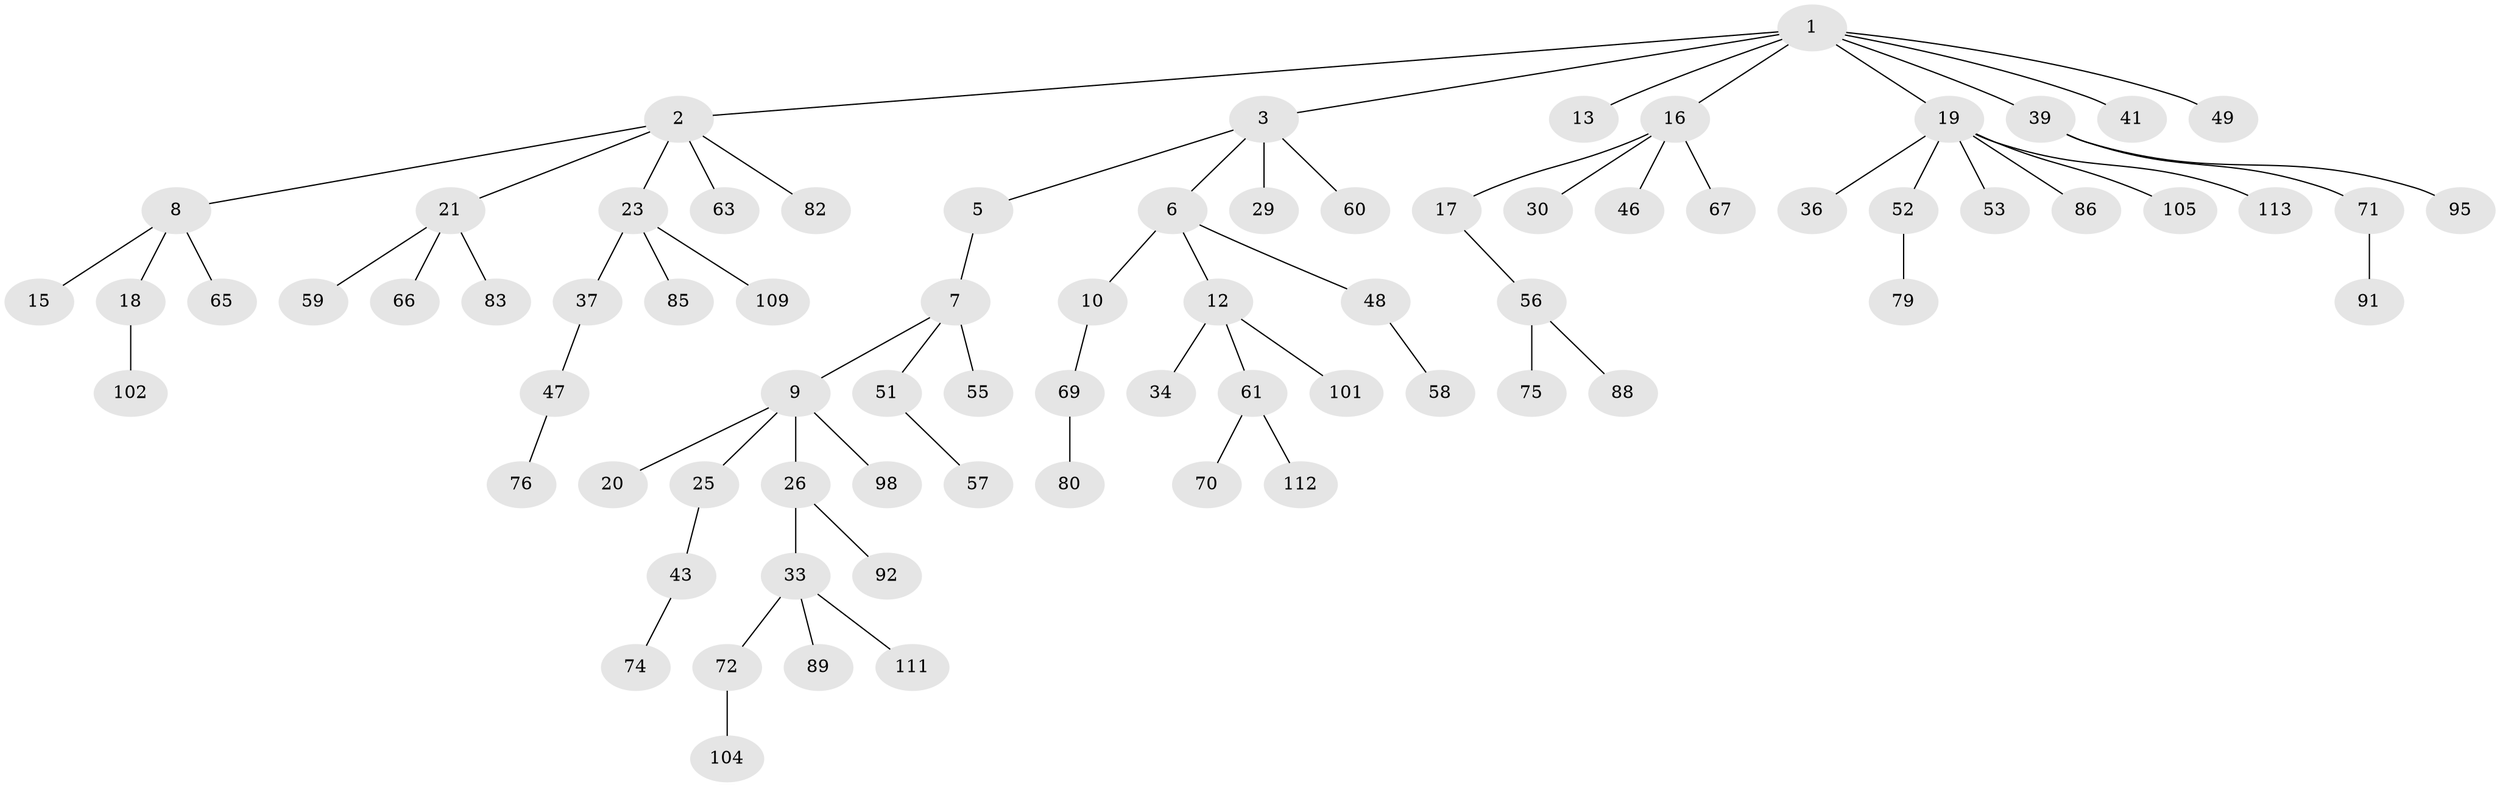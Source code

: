 // Generated by graph-tools (version 1.1) at 2025/24/03/03/25 07:24:07]
// undirected, 75 vertices, 74 edges
graph export_dot {
graph [start="1"]
  node [color=gray90,style=filled];
  1 [super="+4"];
  2 [super="+38"];
  3 [super="+28"];
  5 [super="+11"];
  6 [super="+22"];
  7 [super="+44"];
  8 [super="+27"];
  9 [super="+14"];
  10;
  12 [super="+77"];
  13 [super="+24"];
  15 [super="+110"];
  16 [super="+40"];
  17 [super="+90"];
  18 [super="+94"];
  19 [super="+45"];
  20;
  21 [super="+32"];
  23 [super="+31"];
  25;
  26 [super="+35"];
  29;
  30 [super="+106"];
  33 [super="+50"];
  34;
  36 [super="+42"];
  37 [super="+64"];
  39 [super="+62"];
  41;
  43 [super="+54"];
  46 [super="+78"];
  47 [super="+97"];
  48 [super="+68"];
  49;
  51 [super="+93"];
  52 [super="+73"];
  53;
  55;
  56 [super="+100"];
  57;
  58 [super="+99"];
  59;
  60;
  61 [super="+108"];
  63;
  65;
  66 [super="+84"];
  67 [super="+81"];
  69;
  70;
  71;
  72 [super="+87"];
  74;
  75;
  76;
  79;
  80 [super="+107"];
  82;
  83 [super="+103"];
  85;
  86;
  88;
  89 [super="+96"];
  91;
  92;
  95;
  98;
  101;
  102;
  104;
  105;
  109;
  111;
  112;
  113;
  1 -- 2;
  1 -- 3;
  1 -- 13;
  1 -- 16;
  1 -- 49;
  1 -- 19;
  1 -- 39;
  1 -- 41;
  2 -- 8;
  2 -- 21;
  2 -- 23;
  2 -- 63;
  2 -- 82;
  3 -- 5;
  3 -- 6;
  3 -- 29;
  3 -- 60;
  5 -- 7;
  6 -- 10;
  6 -- 12;
  6 -- 48;
  7 -- 9;
  7 -- 51;
  7 -- 55;
  8 -- 15;
  8 -- 18;
  8 -- 65;
  9 -- 26;
  9 -- 98;
  9 -- 20;
  9 -- 25;
  10 -- 69;
  12 -- 34;
  12 -- 61;
  12 -- 101;
  16 -- 17;
  16 -- 30;
  16 -- 67;
  16 -- 46;
  17 -- 56;
  18 -- 102;
  19 -- 36;
  19 -- 86;
  19 -- 113;
  19 -- 105;
  19 -- 52;
  19 -- 53;
  21 -- 66;
  21 -- 59;
  21 -- 83;
  23 -- 109;
  23 -- 37;
  23 -- 85;
  25 -- 43;
  26 -- 33;
  26 -- 92;
  33 -- 72;
  33 -- 89;
  33 -- 111;
  37 -- 47;
  39 -- 95;
  39 -- 71;
  43 -- 74;
  47 -- 76;
  48 -- 58;
  51 -- 57;
  52 -- 79;
  56 -- 75;
  56 -- 88;
  61 -- 70;
  61 -- 112;
  69 -- 80;
  71 -- 91;
  72 -- 104;
}
